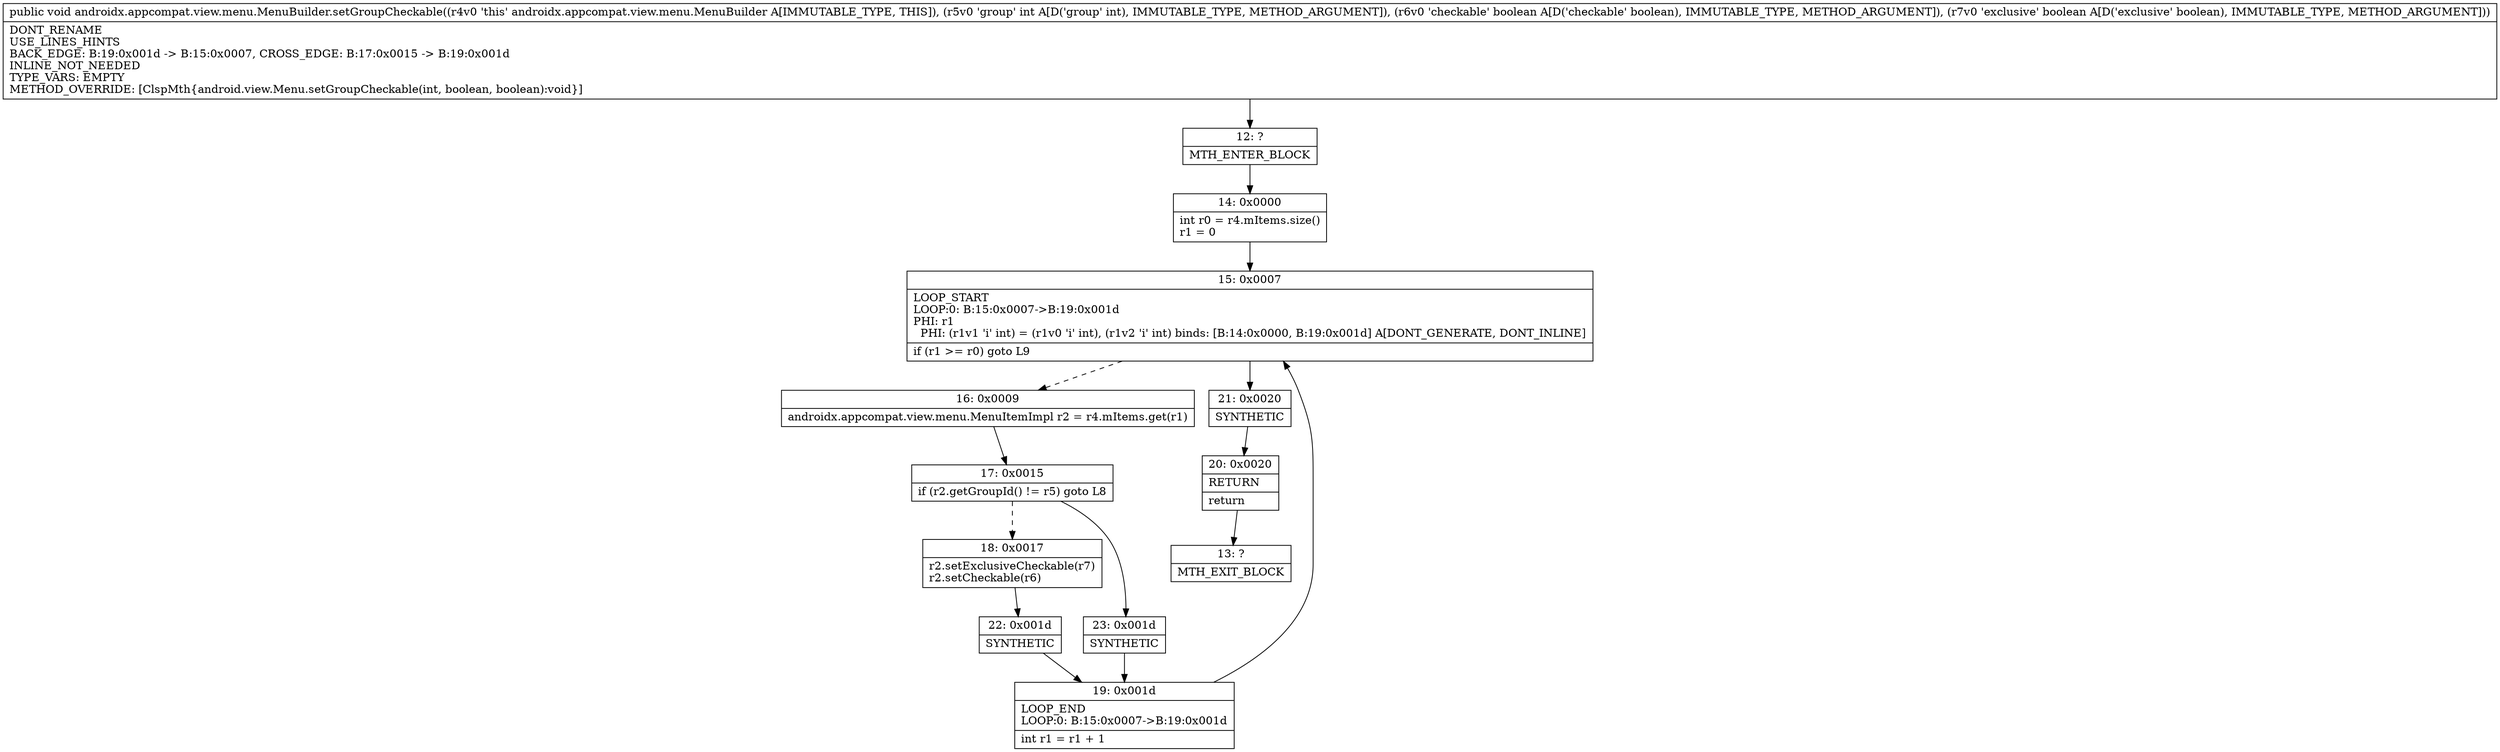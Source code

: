digraph "CFG forandroidx.appcompat.view.menu.MenuBuilder.setGroupCheckable(IZZ)V" {
Node_12 [shape=record,label="{12\:\ ?|MTH_ENTER_BLOCK\l}"];
Node_14 [shape=record,label="{14\:\ 0x0000|int r0 = r4.mItems.size()\lr1 = 0\l}"];
Node_15 [shape=record,label="{15\:\ 0x0007|LOOP_START\lLOOP:0: B:15:0x0007\-\>B:19:0x001d\lPHI: r1 \l  PHI: (r1v1 'i' int) = (r1v0 'i' int), (r1v2 'i' int) binds: [B:14:0x0000, B:19:0x001d] A[DONT_GENERATE, DONT_INLINE]\l|if (r1 \>= r0) goto L9\l}"];
Node_16 [shape=record,label="{16\:\ 0x0009|androidx.appcompat.view.menu.MenuItemImpl r2 = r4.mItems.get(r1)\l}"];
Node_17 [shape=record,label="{17\:\ 0x0015|if (r2.getGroupId() != r5) goto L8\l}"];
Node_18 [shape=record,label="{18\:\ 0x0017|r2.setExclusiveCheckable(r7)\lr2.setCheckable(r6)\l}"];
Node_22 [shape=record,label="{22\:\ 0x001d|SYNTHETIC\l}"];
Node_19 [shape=record,label="{19\:\ 0x001d|LOOP_END\lLOOP:0: B:15:0x0007\-\>B:19:0x001d\l|int r1 = r1 + 1\l}"];
Node_23 [shape=record,label="{23\:\ 0x001d|SYNTHETIC\l}"];
Node_21 [shape=record,label="{21\:\ 0x0020|SYNTHETIC\l}"];
Node_20 [shape=record,label="{20\:\ 0x0020|RETURN\l|return\l}"];
Node_13 [shape=record,label="{13\:\ ?|MTH_EXIT_BLOCK\l}"];
MethodNode[shape=record,label="{public void androidx.appcompat.view.menu.MenuBuilder.setGroupCheckable((r4v0 'this' androidx.appcompat.view.menu.MenuBuilder A[IMMUTABLE_TYPE, THIS]), (r5v0 'group' int A[D('group' int), IMMUTABLE_TYPE, METHOD_ARGUMENT]), (r6v0 'checkable' boolean A[D('checkable' boolean), IMMUTABLE_TYPE, METHOD_ARGUMENT]), (r7v0 'exclusive' boolean A[D('exclusive' boolean), IMMUTABLE_TYPE, METHOD_ARGUMENT]))  | DONT_RENAME\lUSE_LINES_HINTS\lBACK_EDGE: B:19:0x001d \-\> B:15:0x0007, CROSS_EDGE: B:17:0x0015 \-\> B:19:0x001d\lINLINE_NOT_NEEDED\lTYPE_VARS: EMPTY\lMETHOD_OVERRIDE: [ClspMth\{android.view.Menu.setGroupCheckable(int, boolean, boolean):void\}]\l}"];
MethodNode -> Node_12;Node_12 -> Node_14;
Node_14 -> Node_15;
Node_15 -> Node_16[style=dashed];
Node_15 -> Node_21;
Node_16 -> Node_17;
Node_17 -> Node_18[style=dashed];
Node_17 -> Node_23;
Node_18 -> Node_22;
Node_22 -> Node_19;
Node_19 -> Node_15;
Node_23 -> Node_19;
Node_21 -> Node_20;
Node_20 -> Node_13;
}

